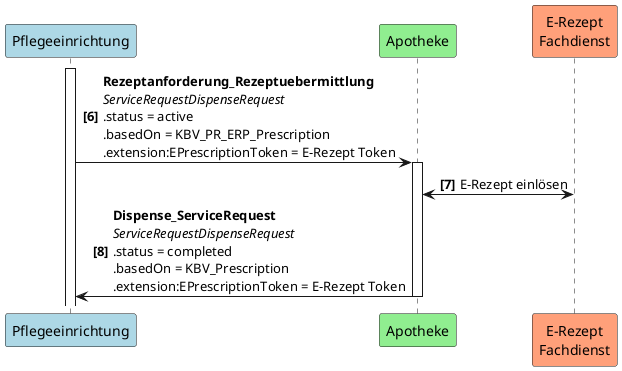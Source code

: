 @startuml UC1_2
autonumber 6 "<b>[0]"
participant Pflegeeinrichtung as PE #LightBlue
participant Apotheke as A #LightGreen
participant "E-Rezept\nFachdienst" as FD #LightSalmon

activate PE
PE -> A++: <b>Rezeptanforderung_Rezeptuebermittlung \n<i>ServiceRequestDispenseRequest \n.status = active \n.basedOn = KBV_PR_ERP_Prescription \n.extension:EPrescriptionToken = E-Rezept Token
A <-> FD: E-Rezept einlösen
A -> PE--: <b>Dispense_ServiceRequest \n<i>ServiceRequestDispenseRequest \n.status = completed \n.basedOn = KBV_Prescription \n.extension:EPrescriptionToken = E-Rezept Token
@enduml